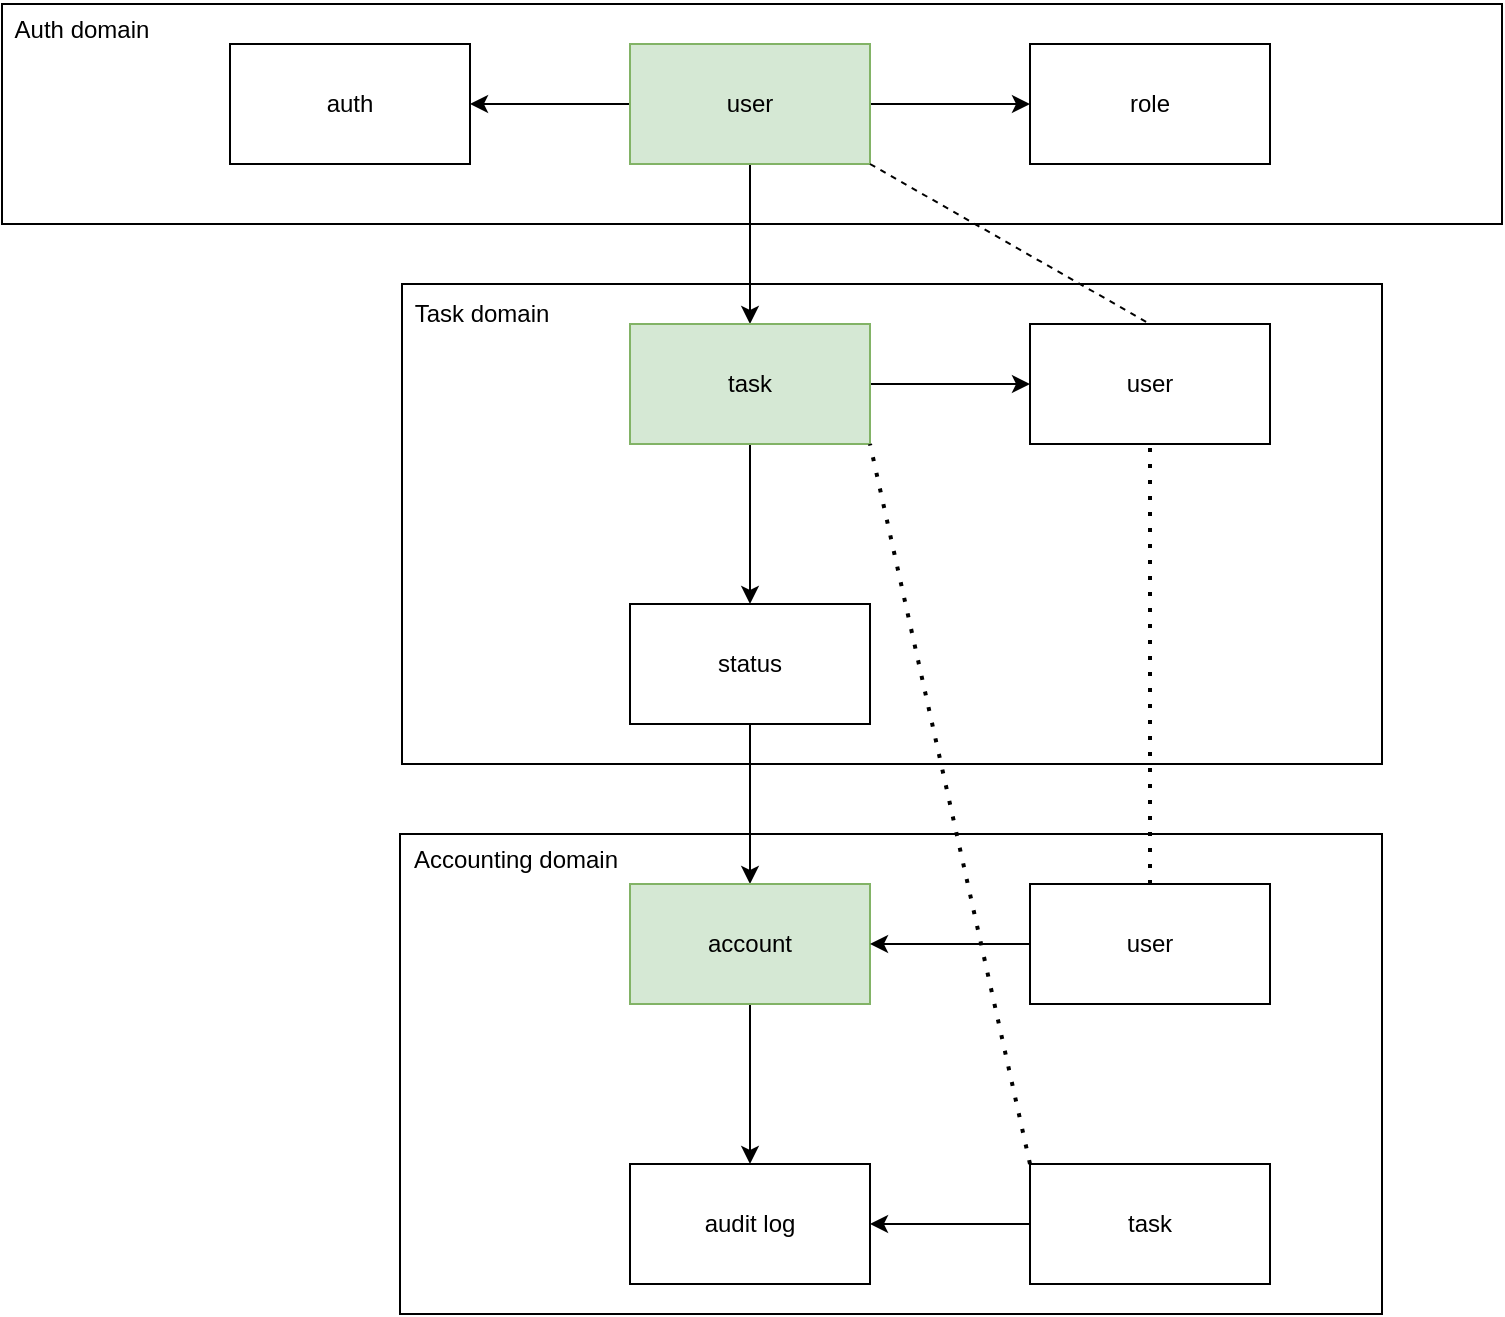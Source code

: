 <mxfile version="15.6.3" type="github">
  <diagram id="7n_xVaFksVeI0F7wrLn0" name="Page-1">
    <mxGraphModel dx="1038" dy="547" grid="1" gridSize="10" guides="1" tooltips="1" connect="1" arrows="1" fold="1" page="1" pageScale="1" pageWidth="827" pageHeight="1169" math="0" shadow="0">
      <root>
        <mxCell id="0" />
        <mxCell id="1" parent="0" />
        <mxCell id="zyY4iYXMjRGp7Q-k_6rL-19" value="" style="rounded=0;whiteSpace=wrap;html=1;" vertex="1" parent="1">
          <mxGeometry x="239" y="435" width="491" height="240" as="geometry" />
        </mxCell>
        <mxCell id="zyY4iYXMjRGp7Q-k_6rL-17" value="" style="rounded=0;whiteSpace=wrap;html=1;" vertex="1" parent="1">
          <mxGeometry x="240" y="160" width="490" height="240" as="geometry" />
        </mxCell>
        <mxCell id="zyY4iYXMjRGp7Q-k_6rL-14" value="" style="rounded=0;whiteSpace=wrap;html=1;" vertex="1" parent="1">
          <mxGeometry x="40" y="20" width="750" height="110" as="geometry" />
        </mxCell>
        <mxCell id="zyY4iYXMjRGp7Q-k_6rL-1" value="" style="edgeStyle=orthogonalEdgeStyle;rounded=0;orthogonalLoop=1;jettySize=auto;html=1;" edge="1" parent="1" source="zyY4iYXMjRGp7Q-k_6rL-4" target="zyY4iYXMjRGp7Q-k_6rL-5">
          <mxGeometry relative="1" as="geometry" />
        </mxCell>
        <mxCell id="zyY4iYXMjRGp7Q-k_6rL-2" value="" style="edgeStyle=orthogonalEdgeStyle;rounded=0;orthogonalLoop=1;jettySize=auto;html=1;" edge="1" parent="1" source="zyY4iYXMjRGp7Q-k_6rL-4" target="zyY4iYXMjRGp7Q-k_6rL-6">
          <mxGeometry relative="1" as="geometry" />
        </mxCell>
        <mxCell id="zyY4iYXMjRGp7Q-k_6rL-3" value="" style="edgeStyle=orthogonalEdgeStyle;rounded=0;orthogonalLoop=1;jettySize=auto;html=1;" edge="1" parent="1" source="zyY4iYXMjRGp7Q-k_6rL-4" target="zyY4iYXMjRGp7Q-k_6rL-8">
          <mxGeometry relative="1" as="geometry" />
        </mxCell>
        <mxCell id="zyY4iYXMjRGp7Q-k_6rL-4" value="user" style="rounded=0;whiteSpace=wrap;html=1;fillColor=#d5e8d4;strokeColor=#82b366;" vertex="1" parent="1">
          <mxGeometry x="354" y="40" width="120" height="60" as="geometry" />
        </mxCell>
        <mxCell id="zyY4iYXMjRGp7Q-k_6rL-5" value="role" style="rounded=0;whiteSpace=wrap;html=1;" vertex="1" parent="1">
          <mxGeometry x="554" y="40" width="120" height="60" as="geometry" />
        </mxCell>
        <mxCell id="zyY4iYXMjRGp7Q-k_6rL-6" value="auth" style="rounded=0;whiteSpace=wrap;html=1;" vertex="1" parent="1">
          <mxGeometry x="154" y="40" width="120" height="60" as="geometry" />
        </mxCell>
        <mxCell id="zyY4iYXMjRGp7Q-k_6rL-7" value="" style="edgeStyle=orthogonalEdgeStyle;rounded=0;orthogonalLoop=1;jettySize=auto;html=1;" edge="1" parent="1" source="zyY4iYXMjRGp7Q-k_6rL-8" target="zyY4iYXMjRGp7Q-k_6rL-10">
          <mxGeometry relative="1" as="geometry" />
        </mxCell>
        <mxCell id="zyY4iYXMjRGp7Q-k_6rL-25" value="" style="edgeStyle=orthogonalEdgeStyle;rounded=0;orthogonalLoop=1;jettySize=auto;html=1;" edge="1" parent="1" source="zyY4iYXMjRGp7Q-k_6rL-8" target="zyY4iYXMjRGp7Q-k_6rL-21">
          <mxGeometry relative="1" as="geometry" />
        </mxCell>
        <mxCell id="zyY4iYXMjRGp7Q-k_6rL-8" value="task" style="rounded=0;whiteSpace=wrap;html=1;fillColor=#d5e8d4;strokeColor=#82b366;" vertex="1" parent="1">
          <mxGeometry x="354" y="180" width="120" height="60" as="geometry" />
        </mxCell>
        <mxCell id="zyY4iYXMjRGp7Q-k_6rL-9" value="" style="edgeStyle=orthogonalEdgeStyle;rounded=0;orthogonalLoop=1;jettySize=auto;html=1;" edge="1" parent="1" source="zyY4iYXMjRGp7Q-k_6rL-10" target="zyY4iYXMjRGp7Q-k_6rL-12">
          <mxGeometry relative="1" as="geometry" />
        </mxCell>
        <mxCell id="zyY4iYXMjRGp7Q-k_6rL-10" value="status" style="rounded=0;whiteSpace=wrap;html=1;" vertex="1" parent="1">
          <mxGeometry x="354" y="320" width="120" height="60" as="geometry" />
        </mxCell>
        <mxCell id="zyY4iYXMjRGp7Q-k_6rL-11" value="" style="edgeStyle=orthogonalEdgeStyle;rounded=0;orthogonalLoop=1;jettySize=auto;html=1;" edge="1" parent="1" source="zyY4iYXMjRGp7Q-k_6rL-12" target="zyY4iYXMjRGp7Q-k_6rL-13">
          <mxGeometry relative="1" as="geometry" />
        </mxCell>
        <mxCell id="zyY4iYXMjRGp7Q-k_6rL-12" value="account" style="rounded=0;whiteSpace=wrap;html=1;fillColor=#d5e8d4;strokeColor=#82b366;" vertex="1" parent="1">
          <mxGeometry x="354" y="460" width="120" height="60" as="geometry" />
        </mxCell>
        <mxCell id="zyY4iYXMjRGp7Q-k_6rL-13" value="audit log" style="rounded=0;whiteSpace=wrap;html=1;" vertex="1" parent="1">
          <mxGeometry x="354" y="600" width="120" height="60" as="geometry" />
        </mxCell>
        <mxCell id="zyY4iYXMjRGp7Q-k_6rL-16" value="Auth domain" style="text;html=1;strokeColor=none;fillColor=none;align=center;verticalAlign=middle;whiteSpace=wrap;rounded=0;" vertex="1" parent="1">
          <mxGeometry x="40" y="18" width="80" height="30" as="geometry" />
        </mxCell>
        <mxCell id="zyY4iYXMjRGp7Q-k_6rL-18" value="Task domain" style="text;html=1;strokeColor=none;fillColor=none;align=center;verticalAlign=middle;whiteSpace=wrap;rounded=0;" vertex="1" parent="1">
          <mxGeometry x="245" y="160" width="70" height="30" as="geometry" />
        </mxCell>
        <mxCell id="zyY4iYXMjRGp7Q-k_6rL-20" value="Accounting domain" style="text;html=1;strokeColor=none;fillColor=none;align=center;verticalAlign=middle;whiteSpace=wrap;rounded=0;" vertex="1" parent="1">
          <mxGeometry x="227" y="433" width="140" height="30" as="geometry" />
        </mxCell>
        <mxCell id="zyY4iYXMjRGp7Q-k_6rL-21" value="user" style="rounded=0;whiteSpace=wrap;html=1;" vertex="1" parent="1">
          <mxGeometry x="554" y="180" width="120" height="60" as="geometry" />
        </mxCell>
        <mxCell id="zyY4iYXMjRGp7Q-k_6rL-22" value="" style="endArrow=none;dashed=1;html=1;rounded=0;exitX=1;exitY=1;exitDx=0;exitDy=0;entryX=0.5;entryY=0;entryDx=0;entryDy=0;" edge="1" parent="1" source="zyY4iYXMjRGp7Q-k_6rL-4" target="zyY4iYXMjRGp7Q-k_6rL-21">
          <mxGeometry width="50" height="50" relative="1" as="geometry">
            <mxPoint x="410" y="300" as="sourcePoint" />
            <mxPoint x="460" y="250" as="targetPoint" />
          </mxGeometry>
        </mxCell>
        <mxCell id="zyY4iYXMjRGp7Q-k_6rL-28" value="" style="edgeStyle=orthogonalEdgeStyle;rounded=0;orthogonalLoop=1;jettySize=auto;html=1;" edge="1" parent="1" source="zyY4iYXMjRGp7Q-k_6rL-23" target="zyY4iYXMjRGp7Q-k_6rL-12">
          <mxGeometry relative="1" as="geometry" />
        </mxCell>
        <mxCell id="zyY4iYXMjRGp7Q-k_6rL-23" value="user" style="rounded=0;whiteSpace=wrap;html=1;" vertex="1" parent="1">
          <mxGeometry x="554" y="460" width="120" height="60" as="geometry" />
        </mxCell>
        <mxCell id="zyY4iYXMjRGp7Q-k_6rL-24" value="" style="endArrow=none;dashed=1;html=1;dashPattern=1 3;strokeWidth=2;rounded=0;entryX=0.5;entryY=1;entryDx=0;entryDy=0;exitX=0.5;exitY=0;exitDx=0;exitDy=0;" edge="1" parent="1" source="zyY4iYXMjRGp7Q-k_6rL-23" target="zyY4iYXMjRGp7Q-k_6rL-21">
          <mxGeometry width="50" height="50" relative="1" as="geometry">
            <mxPoint x="410" y="370" as="sourcePoint" />
            <mxPoint x="460" y="320" as="targetPoint" />
          </mxGeometry>
        </mxCell>
        <mxCell id="zyY4iYXMjRGp7Q-k_6rL-29" value="" style="edgeStyle=orthogonalEdgeStyle;rounded=0;orthogonalLoop=1;jettySize=auto;html=1;" edge="1" parent="1" source="zyY4iYXMjRGp7Q-k_6rL-27" target="zyY4iYXMjRGp7Q-k_6rL-13">
          <mxGeometry relative="1" as="geometry" />
        </mxCell>
        <mxCell id="zyY4iYXMjRGp7Q-k_6rL-27" value="task" style="rounded=0;whiteSpace=wrap;html=1;" vertex="1" parent="1">
          <mxGeometry x="554" y="600" width="120" height="60" as="geometry" />
        </mxCell>
        <mxCell id="zyY4iYXMjRGp7Q-k_6rL-30" value="" style="endArrow=none;dashed=1;html=1;dashPattern=1 3;strokeWidth=2;rounded=0;entryX=1;entryY=1;entryDx=0;entryDy=0;exitX=0;exitY=0;exitDx=0;exitDy=0;" edge="1" parent="1" source="zyY4iYXMjRGp7Q-k_6rL-27" target="zyY4iYXMjRGp7Q-k_6rL-8">
          <mxGeometry width="50" height="50" relative="1" as="geometry">
            <mxPoint x="370" y="440" as="sourcePoint" />
            <mxPoint x="420" y="390" as="targetPoint" />
          </mxGeometry>
        </mxCell>
      </root>
    </mxGraphModel>
  </diagram>
</mxfile>
